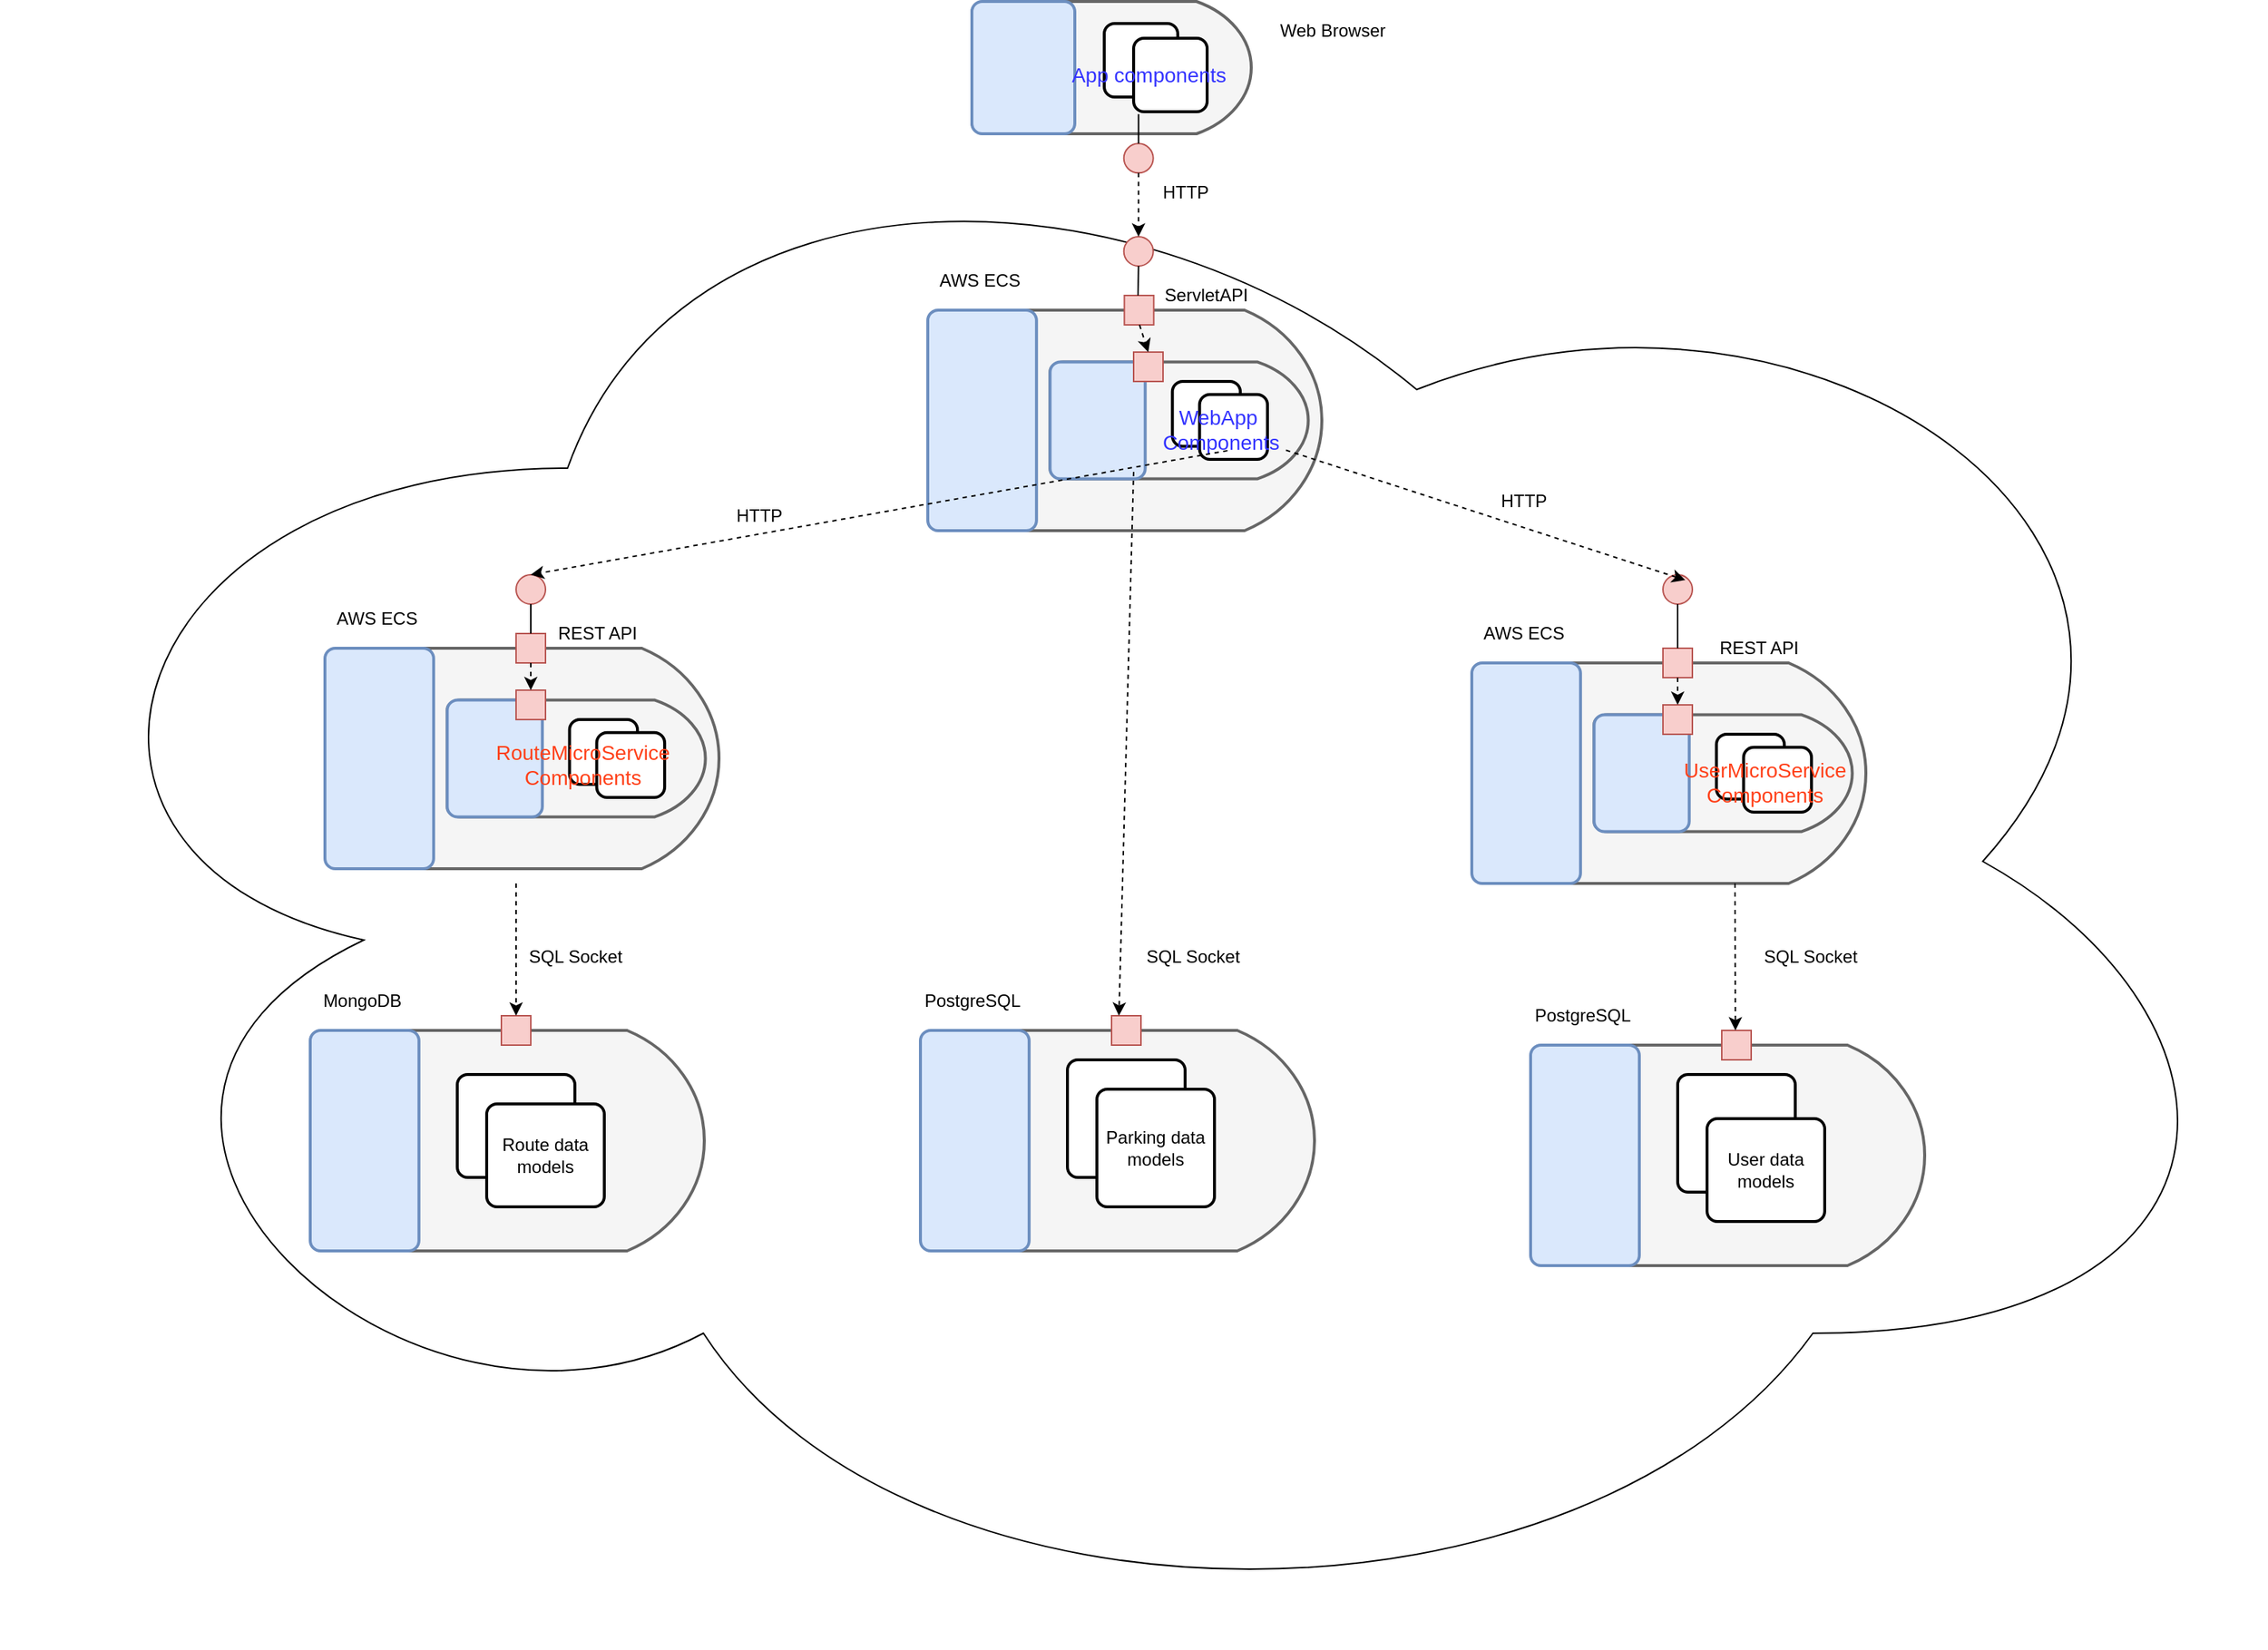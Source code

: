 <mxfile version="13.10.4" type="device"><diagram id="fkwSQ1Wdx9UCs7KpLoj7" name="Page-1"><mxGraphModel dx="2333" dy="783" grid="1" gridSize="10" guides="1" tooltips="1" connect="1" arrows="1" fold="1" page="1" pageScale="1" pageWidth="850" pageHeight="1100" math="0" shadow="0"><root><mxCell id="0"/><mxCell id="1" parent="0"/><mxCell id="VJHzjUDQYovzOTXbSR3G-179" value="" style="ellipse;shape=cloud;whiteSpace=wrap;html=1;" parent="1" vertex="1"><mxGeometry x="-190" y="80" width="1540" height="1070" as="geometry"/></mxCell><mxCell id="VJHzjUDQYovzOTXbSR3G-5" value="" style="group" parent="1" vertex="1" connectable="0"><mxGeometry x="470" y="30" width="190" height="90" as="geometry"/></mxCell><mxCell id="VJHzjUDQYovzOTXbSR3G-3" value="" style="strokeWidth=2;html=1;shape=mxgraph.flowchart.delay;whiteSpace=wrap;fillColor=#f5f5f5;strokeColor=#666666;fontColor=#333333;" parent="VJHzjUDQYovzOTXbSR3G-5" vertex="1"><mxGeometry width="190" height="90" as="geometry"/></mxCell><mxCell id="VJHzjUDQYovzOTXbSR3G-4" value="" style="rounded=1;whiteSpace=wrap;html=1;absoluteArcSize=1;arcSize=14;strokeWidth=2;fillColor=#dae8fc;strokeColor=#6c8ebf;" parent="VJHzjUDQYovzOTXbSR3G-5" vertex="1"><mxGeometry width="70" height="90" as="geometry"/></mxCell><mxCell id="VJHzjUDQYovzOTXbSR3G-9" value="" style="group" parent="VJHzjUDQYovzOTXbSR3G-5" vertex="1" connectable="0"><mxGeometry x="90" y="15" width="90" height="60" as="geometry"/></mxCell><mxCell id="VJHzjUDQYovzOTXbSR3G-7" value="" style="rounded=1;whiteSpace=wrap;html=1;absoluteArcSize=1;arcSize=14;strokeWidth=2;" parent="VJHzjUDQYovzOTXbSR3G-9" vertex="1"><mxGeometry width="50" height="50" as="geometry"/></mxCell><mxCell id="VJHzjUDQYovzOTXbSR3G-8" value="" style="rounded=1;whiteSpace=wrap;html=1;absoluteArcSize=1;arcSize=14;strokeWidth=2;" parent="VJHzjUDQYovzOTXbSR3G-9" vertex="1"><mxGeometry x="20" y="10" width="50" height="50" as="geometry"/></mxCell><mxCell id="VJHzjUDQYovzOTXbSR3G-10" value="&lt;font color=&quot;#3333ff&quot; style=&quot;font-size: 14px&quot;&gt;App components&lt;/font&gt;" style="text;html=1;align=center;verticalAlign=middle;resizable=0;points=[];autosize=1;" parent="VJHzjUDQYovzOTXbSR3G-9" vertex="1"><mxGeometry x="-30" y="25" width="120" height="20" as="geometry"/></mxCell><mxCell id="VJHzjUDQYovzOTXbSR3G-6" value="Web Browser" style="text;html=1;align=center;verticalAlign=middle;resizable=0;points=[];autosize=1;" parent="1" vertex="1"><mxGeometry x="670" y="40" width="90" height="20" as="geometry"/></mxCell><mxCell id="VJHzjUDQYovzOTXbSR3G-34" value="" style="group" parent="1" vertex="1" connectable="0"><mxGeometry x="30" y="440" width="487.37" height="180" as="geometry"/></mxCell><mxCell id="VJHzjUDQYovzOTXbSR3G-19" value="" style="group" parent="VJHzjUDQYovzOTXbSR3G-34" vertex="1" connectable="0"><mxGeometry y="30" width="487.37" height="150" as="geometry"/></mxCell><mxCell id="VJHzjUDQYovzOTXbSR3G-20" value="" style="strokeWidth=2;html=1;shape=mxgraph.flowchart.delay;whiteSpace=wrap;fillColor=#f5f5f5;strokeColor=#666666;fontColor=#333333;" parent="VJHzjUDQYovzOTXbSR3G-19" vertex="1"><mxGeometry width="268.004" height="150" as="geometry"/></mxCell><mxCell id="VJHzjUDQYovzOTXbSR3G-21" value="" style="rounded=1;whiteSpace=wrap;html=1;absoluteArcSize=1;arcSize=14;strokeWidth=2;fillColor=#dae8fc;strokeColor=#6c8ebf;" parent="VJHzjUDQYovzOTXbSR3G-19" vertex="1"><mxGeometry width="73.932" height="150" as="geometry"/></mxCell><mxCell id="VJHzjUDQYovzOTXbSR3G-27" value="" style="group" parent="VJHzjUDQYovzOTXbSR3G-19" vertex="1" connectable="0"><mxGeometry x="83.174" y="35.294" width="180.449" height="79.412" as="geometry"/></mxCell><mxCell id="VJHzjUDQYovzOTXbSR3G-28" value="" style="strokeWidth=2;html=1;shape=mxgraph.flowchart.delay;whiteSpace=wrap;fillColor=#f5f5f5;strokeColor=#666666;fontColor=#333333;" parent="VJHzjUDQYovzOTXbSR3G-27" vertex="1"><mxGeometry width="175.589" height="79.412" as="geometry"/></mxCell><mxCell id="VJHzjUDQYovzOTXbSR3G-29" value="" style="rounded=1;whiteSpace=wrap;html=1;absoluteArcSize=1;arcSize=14;strokeWidth=2;fillColor=#dae8fc;strokeColor=#6c8ebf;" parent="VJHzjUDQYovzOTXbSR3G-27" vertex="1"><mxGeometry width="64.691" height="79.412" as="geometry"/></mxCell><mxCell id="VJHzjUDQYovzOTXbSR3G-30" value="" style="group" parent="VJHzjUDQYovzOTXbSR3G-27" vertex="1" connectable="0"><mxGeometry x="83.174" y="13.235" width="97.275" height="52.941" as="geometry"/></mxCell><mxCell id="VJHzjUDQYovzOTXbSR3G-31" value="" style="rounded=1;whiteSpace=wrap;html=1;absoluteArcSize=1;arcSize=14;strokeWidth=2;" parent="VJHzjUDQYovzOTXbSR3G-30" vertex="1"><mxGeometry width="46.208" height="44.118" as="geometry"/></mxCell><mxCell id="VJHzjUDQYovzOTXbSR3G-32" value="" style="rounded=1;whiteSpace=wrap;html=1;absoluteArcSize=1;arcSize=14;strokeWidth=2;" parent="VJHzjUDQYovzOTXbSR3G-30" vertex="1"><mxGeometry x="18.483" y="8.824" width="46.208" height="44.118" as="geometry"/></mxCell><mxCell id="VJHzjUDQYovzOTXbSR3G-33" value="&lt;font style=&quot;font-size: 14px&quot;&gt;&lt;font color=&quot;#ff4019&quot;&gt;RouteMicroService&lt;br&gt;Components&lt;/font&gt;&lt;br&gt;&lt;/font&gt;" style="text;html=1;align=center;verticalAlign=middle;resizable=0;points=[];autosize=1;" parent="VJHzjUDQYovzOTXbSR3G-30" vertex="1"><mxGeometry x="-56.345" y="15.879" width="130" height="30" as="geometry"/></mxCell><mxCell id="VJHzjUDQYovzOTXbSR3G-180" value="" style="rounded=0;whiteSpace=wrap;html=1;fillColor=#f8cecc;strokeColor=#b85450;" parent="VJHzjUDQYovzOTXbSR3G-27" vertex="1"><mxGeometry x="46.826" y="-6.764" width="20" height="20" as="geometry"/></mxCell><mxCell id="VJHzjUDQYovzOTXbSR3G-26" value="AWS ECS" style="text;html=1;align=center;verticalAlign=middle;resizable=0;points=[];autosize=1;" parent="VJHzjUDQYovzOTXbSR3G-34" vertex="1"><mxGeometry width="70" height="20" as="geometry"/></mxCell><mxCell id="VJHzjUDQYovzOTXbSR3G-128" value="" style="rounded=0;whiteSpace=wrap;html=1;fillColor=#f8cecc;strokeColor=#b85450;" parent="VJHzjUDQYovzOTXbSR3G-34" vertex="1"><mxGeometry x="130.0" y="20" width="20" height="20" as="geometry"/></mxCell><mxCell id="VJHzjUDQYovzOTXbSR3G-131" value="REST API" style="text;html=1;align=center;verticalAlign=middle;resizable=0;points=[];autosize=1;" parent="VJHzjUDQYovzOTXbSR3G-34" vertex="1"><mxGeometry x="150" y="10" width="70" height="20" as="geometry"/></mxCell><mxCell id="VJHzjUDQYovzOTXbSR3G-182" value="" style="endArrow=classic;html=1;dashed=1;exitX=0.5;exitY=1;exitDx=0;exitDy=0;entryX=0.5;entryY=0;entryDx=0;entryDy=0;" parent="VJHzjUDQYovzOTXbSR3G-34" source="VJHzjUDQYovzOTXbSR3G-128" target="VJHzjUDQYovzOTXbSR3G-180" edge="1"><mxGeometry width="50" height="50" relative="1" as="geometry"><mxPoint x="300" y="80" as="sourcePoint"/><mxPoint x="350" y="30" as="targetPoint"/></mxGeometry></mxCell><mxCell id="VJHzjUDQYovzOTXbSR3G-60" value="" style="group" parent="1" vertex="1" connectable="0"><mxGeometry x="810" y="450" width="487.37" height="180" as="geometry"/></mxCell><mxCell id="VJHzjUDQYovzOTXbSR3G-61" value="" style="group" parent="VJHzjUDQYovzOTXbSR3G-60" vertex="1" connectable="0"><mxGeometry y="30" width="487.37" height="150" as="geometry"/></mxCell><mxCell id="VJHzjUDQYovzOTXbSR3G-62" value="" style="strokeWidth=2;html=1;shape=mxgraph.flowchart.delay;whiteSpace=wrap;fillColor=#f5f5f5;strokeColor=#666666;fontColor=#333333;" parent="VJHzjUDQYovzOTXbSR3G-61" vertex="1"><mxGeometry width="268.004" height="150" as="geometry"/></mxCell><mxCell id="VJHzjUDQYovzOTXbSR3G-63" value="" style="rounded=1;whiteSpace=wrap;html=1;absoluteArcSize=1;arcSize=14;strokeWidth=2;fillColor=#dae8fc;strokeColor=#6c8ebf;" parent="VJHzjUDQYovzOTXbSR3G-61" vertex="1"><mxGeometry width="73.932" height="150" as="geometry"/></mxCell><mxCell id="VJHzjUDQYovzOTXbSR3G-64" value="" style="group" parent="VJHzjUDQYovzOTXbSR3G-61" vertex="1" connectable="0"><mxGeometry x="83.174" y="35.294" width="180.449" height="79.412" as="geometry"/></mxCell><mxCell id="VJHzjUDQYovzOTXbSR3G-65" value="" style="strokeWidth=2;html=1;shape=mxgraph.flowchart.delay;whiteSpace=wrap;fillColor=#f5f5f5;strokeColor=#666666;fontColor=#333333;" parent="VJHzjUDQYovzOTXbSR3G-64" vertex="1"><mxGeometry width="175.589" height="79.412" as="geometry"/></mxCell><mxCell id="VJHzjUDQYovzOTXbSR3G-66" value="" style="rounded=1;whiteSpace=wrap;html=1;absoluteArcSize=1;arcSize=14;strokeWidth=2;fillColor=#dae8fc;strokeColor=#6c8ebf;" parent="VJHzjUDQYovzOTXbSR3G-64" vertex="1"><mxGeometry width="64.691" height="79.412" as="geometry"/></mxCell><mxCell id="VJHzjUDQYovzOTXbSR3G-67" value="" style="group" parent="VJHzjUDQYovzOTXbSR3G-64" vertex="1" connectable="0"><mxGeometry x="83.174" y="13.235" width="97.275" height="52.941" as="geometry"/></mxCell><mxCell id="VJHzjUDQYovzOTXbSR3G-68" value="" style="rounded=1;whiteSpace=wrap;html=1;absoluteArcSize=1;arcSize=14;strokeWidth=2;" parent="VJHzjUDQYovzOTXbSR3G-67" vertex="1"><mxGeometry width="46.208" height="44.118" as="geometry"/></mxCell><mxCell id="VJHzjUDQYovzOTXbSR3G-69" value="" style="rounded=1;whiteSpace=wrap;html=1;absoluteArcSize=1;arcSize=14;strokeWidth=2;" parent="VJHzjUDQYovzOTXbSR3G-67" vertex="1"><mxGeometry x="18.483" y="8.824" width="46.208" height="44.118" as="geometry"/></mxCell><mxCell id="VJHzjUDQYovzOTXbSR3G-70" value="&lt;font style=&quot;font-size: 14px&quot;&gt;&lt;font color=&quot;#ff4019&quot;&gt;UserMicroService&lt;br&gt;Components&lt;/font&gt;&lt;br&gt;&lt;/font&gt;" style="text;html=1;align=center;verticalAlign=middle;resizable=0;points=[];autosize=1;" parent="VJHzjUDQYovzOTXbSR3G-67" vertex="1"><mxGeometry x="-32.725" y="17.059" width="130" height="30" as="geometry"/></mxCell><mxCell id="VJHzjUDQYovzOTXbSR3G-183" value="" style="rounded=0;whiteSpace=wrap;html=1;fillColor=#f8cecc;strokeColor=#b85450;" parent="VJHzjUDQYovzOTXbSR3G-64" vertex="1"><mxGeometry x="46.826" y="-6.764" width="20" height="20" as="geometry"/></mxCell><mxCell id="VJHzjUDQYovzOTXbSR3G-129" value="" style="rounded=0;whiteSpace=wrap;html=1;fillColor=#f8cecc;strokeColor=#b85450;" parent="VJHzjUDQYovzOTXbSR3G-61" vertex="1"><mxGeometry x="130" y="-10" width="20" height="20" as="geometry"/></mxCell><mxCell id="VJHzjUDQYovzOTXbSR3G-184" value="" style="endArrow=classic;html=1;dashed=1;entryX=0.5;entryY=0;entryDx=0;entryDy=0;exitX=0.5;exitY=1;exitDx=0;exitDy=0;" parent="VJHzjUDQYovzOTXbSR3G-61" source="VJHzjUDQYovzOTXbSR3G-129" target="VJHzjUDQYovzOTXbSR3G-183" edge="1"><mxGeometry width="50" height="50" relative="1" as="geometry"><mxPoint x="-100" y="40" as="sourcePoint"/><mxPoint x="-50" y="-10" as="targetPoint"/></mxGeometry></mxCell><mxCell id="VJHzjUDQYovzOTXbSR3G-71" value="AWS ECS" style="text;html=1;align=center;verticalAlign=middle;resizable=0;points=[];autosize=1;" parent="VJHzjUDQYovzOTXbSR3G-60" vertex="1"><mxGeometry width="70" height="20" as="geometry"/></mxCell><mxCell id="VJHzjUDQYovzOTXbSR3G-132" value="REST API" style="text;html=1;align=center;verticalAlign=middle;resizable=0;points=[];autosize=1;" parent="VJHzjUDQYovzOTXbSR3G-60" vertex="1"><mxGeometry x="160" y="10" width="70" height="20" as="geometry"/></mxCell><mxCell id="VJHzjUDQYovzOTXbSR3G-84" value="" style="group" parent="1" vertex="1" connectable="0"><mxGeometry x="440" y="170" width="487.37" height="180" as="geometry"/></mxCell><mxCell id="VJHzjUDQYovzOTXbSR3G-85" value="" style="group" parent="VJHzjUDQYovzOTXbSR3G-84" vertex="1" connectable="0"><mxGeometry y="30" width="487.37" height="150" as="geometry"/></mxCell><mxCell id="VJHzjUDQYovzOTXbSR3G-86" value="" style="strokeWidth=2;html=1;shape=mxgraph.flowchart.delay;whiteSpace=wrap;fillColor=#f5f5f5;strokeColor=#666666;fontColor=#333333;" parent="VJHzjUDQYovzOTXbSR3G-85" vertex="1"><mxGeometry y="40" width="268.004" height="150" as="geometry"/></mxCell><mxCell id="VJHzjUDQYovzOTXbSR3G-87" value="" style="rounded=1;whiteSpace=wrap;html=1;absoluteArcSize=1;arcSize=14;strokeWidth=2;fillColor=#dae8fc;strokeColor=#6c8ebf;" parent="VJHzjUDQYovzOTXbSR3G-85" vertex="1"><mxGeometry y="40" width="73.932" height="150" as="geometry"/></mxCell><mxCell id="VJHzjUDQYovzOTXbSR3G-88" value="" style="group" parent="VJHzjUDQYovzOTXbSR3G-85" vertex="1" connectable="0"><mxGeometry x="83.174" y="75.294" width="175.589" height="79.412" as="geometry"/></mxCell><mxCell id="VJHzjUDQYovzOTXbSR3G-89" value="" style="strokeWidth=2;html=1;shape=mxgraph.flowchart.delay;whiteSpace=wrap;fillColor=#f5f5f5;strokeColor=#666666;fontColor=#333333;" parent="VJHzjUDQYovzOTXbSR3G-88" vertex="1"><mxGeometry width="175.589" height="79.412" as="geometry"/></mxCell><mxCell id="VJHzjUDQYovzOTXbSR3G-90" value="" style="rounded=1;whiteSpace=wrap;html=1;absoluteArcSize=1;arcSize=14;strokeWidth=2;fillColor=#dae8fc;strokeColor=#6c8ebf;" parent="VJHzjUDQYovzOTXbSR3G-88" vertex="1"><mxGeometry width="64.691" height="79.412" as="geometry"/></mxCell><mxCell id="VJHzjUDQYovzOTXbSR3G-91" value="" style="group" parent="VJHzjUDQYovzOTXbSR3G-88" vertex="1" connectable="0"><mxGeometry x="83.174" y="13.235" width="83.174" height="52.941" as="geometry"/></mxCell><mxCell id="VJHzjUDQYovzOTXbSR3G-92" value="" style="rounded=1;whiteSpace=wrap;html=1;absoluteArcSize=1;arcSize=14;strokeWidth=2;" parent="VJHzjUDQYovzOTXbSR3G-91" vertex="1"><mxGeometry width="46.208" height="44.118" as="geometry"/></mxCell><mxCell id="VJHzjUDQYovzOTXbSR3G-93" value="" style="rounded=1;whiteSpace=wrap;html=1;absoluteArcSize=1;arcSize=14;strokeWidth=2;" parent="VJHzjUDQYovzOTXbSR3G-91" vertex="1"><mxGeometry x="18.483" y="8.824" width="46.208" height="44.118" as="geometry"/></mxCell><mxCell id="VJHzjUDQYovzOTXbSR3G-94" value="&lt;font color=&quot;#3333ff&quot; style=&quot;font-size: 14px&quot;&gt;WebApp&amp;nbsp;&lt;br&gt;Components&lt;br&gt;&lt;/font&gt;" style="text;html=1;align=center;verticalAlign=middle;resizable=0;points=[];autosize=1;" parent="VJHzjUDQYovzOTXbSR3G-91" vertex="1"><mxGeometry x="-12.725" y="17.059" width="90" height="30" as="geometry"/></mxCell><mxCell id="VJHzjUDQYovzOTXbSR3G-177" value="" style="rounded=0;whiteSpace=wrap;html=1;fillColor=#f8cecc;strokeColor=#b85450;" parent="VJHzjUDQYovzOTXbSR3G-88" vertex="1"><mxGeometry x="56.826" y="-6.764" width="20" height="20" as="geometry"/></mxCell><mxCell id="VJHzjUDQYovzOTXbSR3G-98" value="ServletAPI" style="text;html=1;align=center;verticalAlign=middle;resizable=0;points=[];autosize=1;" parent="VJHzjUDQYovzOTXbSR3G-85" vertex="1"><mxGeometry x="153.69" y="20" width="70" height="20" as="geometry"/></mxCell><mxCell id="VJHzjUDQYovzOTXbSR3G-95" value="AWS ECS" style="text;html=1;align=center;verticalAlign=middle;resizable=0;points=[];autosize=1;" parent="VJHzjUDQYovzOTXbSR3G-84" vertex="1"><mxGeometry y="40" width="70" height="20" as="geometry"/></mxCell><mxCell id="VJHzjUDQYovzOTXbSR3G-97" value="" style="rounded=0;whiteSpace=wrap;html=1;fillColor=#f8cecc;strokeColor=#b85450;" parent="VJHzjUDQYovzOTXbSR3G-84" vertex="1"><mxGeometry x="133.69" y="60" width="20" height="20" as="geometry"/></mxCell><mxCell id="VJHzjUDQYovzOTXbSR3G-178" value="" style="endArrow=classic;html=1;dashed=1;entryX=0.5;entryY=0;entryDx=0;entryDy=0;" parent="VJHzjUDQYovzOTXbSR3G-84" target="VJHzjUDQYovzOTXbSR3G-177" edge="1"><mxGeometry width="50" height="50" relative="1" as="geometry"><mxPoint x="144" y="80" as="sourcePoint"/><mxPoint x="60" y="120" as="targetPoint"/></mxGeometry></mxCell><mxCell id="VJHzjUDQYovzOTXbSR3G-99" value="" style="group" parent="1" vertex="1" connectable="0"><mxGeometry x="20" y="700" width="487.37" height="180" as="geometry"/></mxCell><mxCell id="VJHzjUDQYovzOTXbSR3G-100" value="" style="group" parent="VJHzjUDQYovzOTXbSR3G-99" vertex="1" connectable="0"><mxGeometry y="30" width="487.37" height="150" as="geometry"/></mxCell><mxCell id="VJHzjUDQYovzOTXbSR3G-101" value="" style="strokeWidth=2;html=1;shape=mxgraph.flowchart.delay;whiteSpace=wrap;fillColor=#f5f5f5;strokeColor=#666666;fontColor=#333333;" parent="VJHzjUDQYovzOTXbSR3G-100" vertex="1"><mxGeometry width="268.004" height="150" as="geometry"/></mxCell><mxCell id="VJHzjUDQYovzOTXbSR3G-102" value="" style="rounded=1;whiteSpace=wrap;html=1;absoluteArcSize=1;arcSize=14;strokeWidth=2;fillColor=#dae8fc;strokeColor=#6c8ebf;" parent="VJHzjUDQYovzOTXbSR3G-100" vertex="1"><mxGeometry width="73.932" height="150" as="geometry"/></mxCell><mxCell id="VJHzjUDQYovzOTXbSR3G-111" value="" style="rounded=1;whiteSpace=wrap;html=1;absoluteArcSize=1;arcSize=14;strokeWidth=2;" parent="VJHzjUDQYovzOTXbSR3G-100" vertex="1"><mxGeometry x="100" y="30" width="80" height="70" as="geometry"/></mxCell><mxCell id="VJHzjUDQYovzOTXbSR3G-112" value="Route data models" style="rounded=1;whiteSpace=wrap;html=1;absoluteArcSize=1;arcSize=14;strokeWidth=2;" parent="VJHzjUDQYovzOTXbSR3G-100" vertex="1"><mxGeometry x="120" y="50" width="80" height="70" as="geometry"/></mxCell><mxCell id="VJHzjUDQYovzOTXbSR3G-161" value="" style="rounded=0;whiteSpace=wrap;html=1;fillColor=#f8cecc;strokeColor=#b85450;" parent="VJHzjUDQYovzOTXbSR3G-100" vertex="1"><mxGeometry x="130.0" y="-10" width="20" height="20" as="geometry"/></mxCell><mxCell id="VJHzjUDQYovzOTXbSR3G-110" value="MongoDB" style="text;html=1;align=center;verticalAlign=middle;resizable=0;points=[];autosize=1;" parent="VJHzjUDQYovzOTXbSR3G-99" vertex="1"><mxGeometry width="70" height="20" as="geometry"/></mxCell><mxCell id="VJHzjUDQYovzOTXbSR3G-114" value="" style="group" parent="1" vertex="1" connectable="0"><mxGeometry x="435" y="700" width="487.37" height="180" as="geometry"/></mxCell><mxCell id="VJHzjUDQYovzOTXbSR3G-115" value="" style="group" parent="VJHzjUDQYovzOTXbSR3G-114" vertex="1" connectable="0"><mxGeometry y="30" width="487.37" height="150" as="geometry"/></mxCell><mxCell id="VJHzjUDQYovzOTXbSR3G-116" value="" style="strokeWidth=2;html=1;shape=mxgraph.flowchart.delay;whiteSpace=wrap;fillColor=#f5f5f5;strokeColor=#666666;fontColor=#333333;" parent="VJHzjUDQYovzOTXbSR3G-115" vertex="1"><mxGeometry width="268.004" height="150" as="geometry"/></mxCell><mxCell id="VJHzjUDQYovzOTXbSR3G-117" value="" style="rounded=1;whiteSpace=wrap;html=1;absoluteArcSize=1;arcSize=14;strokeWidth=2;fillColor=#dae8fc;strokeColor=#6c8ebf;" parent="VJHzjUDQYovzOTXbSR3G-115" vertex="1"><mxGeometry width="73.932" height="150" as="geometry"/></mxCell><mxCell id="VJHzjUDQYovzOTXbSR3G-118" value="" style="rounded=1;whiteSpace=wrap;html=1;absoluteArcSize=1;arcSize=14;strokeWidth=2;" parent="VJHzjUDQYovzOTXbSR3G-115" vertex="1"><mxGeometry x="100" y="20" width="80" height="80" as="geometry"/></mxCell><mxCell id="VJHzjUDQYovzOTXbSR3G-119" value="Parking data models" style="rounded=1;whiteSpace=wrap;html=1;absoluteArcSize=1;arcSize=14;strokeWidth=2;" parent="VJHzjUDQYovzOTXbSR3G-115" vertex="1"><mxGeometry x="120" y="40" width="80" height="80" as="geometry"/></mxCell><mxCell id="VJHzjUDQYovzOTXbSR3G-162" value="" style="rounded=0;whiteSpace=wrap;html=1;fillColor=#f8cecc;strokeColor=#b85450;" parent="VJHzjUDQYovzOTXbSR3G-115" vertex="1"><mxGeometry x="130" y="-10" width="20" height="20" as="geometry"/></mxCell><mxCell id="VJHzjUDQYovzOTXbSR3G-120" value="PostgreSQL" style="text;html=1;align=center;verticalAlign=middle;resizable=0;points=[];autosize=1;" parent="VJHzjUDQYovzOTXbSR3G-114" vertex="1"><mxGeometry x="-5" width="80" height="20" as="geometry"/></mxCell><mxCell id="VJHzjUDQYovzOTXbSR3G-167" value="" style="endArrow=classic;html=1;dashed=1;entryX=0.5;entryY=0;entryDx=0;entryDy=0;" parent="VJHzjUDQYovzOTXbSR3G-114" edge="1"><mxGeometry width="50" height="50" relative="1" as="geometry"><mxPoint x="145" y="-350" as="sourcePoint"/><mxPoint x="135" y="20" as="targetPoint"/></mxGeometry></mxCell><mxCell id="VJHzjUDQYovzOTXbSR3G-121" value="" style="group" parent="1" vertex="1" connectable="0"><mxGeometry x="840" y="590" width="487.37" height="180" as="geometry"/></mxCell><mxCell id="VJHzjUDQYovzOTXbSR3G-122" value="" style="group" parent="VJHzjUDQYovzOTXbSR3G-121" vertex="1" connectable="0"><mxGeometry y="30" width="487.37" height="150" as="geometry"/></mxCell><mxCell id="VJHzjUDQYovzOTXbSR3G-123" value="" style="strokeWidth=2;html=1;shape=mxgraph.flowchart.delay;whiteSpace=wrap;fillColor=#f5f5f5;strokeColor=#666666;fontColor=#333333;" parent="VJHzjUDQYovzOTXbSR3G-122" vertex="1"><mxGeometry x="10" y="120" width="268.004" height="150" as="geometry"/></mxCell><mxCell id="VJHzjUDQYovzOTXbSR3G-124" value="" style="rounded=1;whiteSpace=wrap;html=1;absoluteArcSize=1;arcSize=14;strokeWidth=2;fillColor=#dae8fc;strokeColor=#6c8ebf;" parent="VJHzjUDQYovzOTXbSR3G-122" vertex="1"><mxGeometry x="10" y="120" width="73.932" height="150" as="geometry"/></mxCell><mxCell id="VJHzjUDQYovzOTXbSR3G-125" value="" style="rounded=1;whiteSpace=wrap;html=1;absoluteArcSize=1;arcSize=14;strokeWidth=2;" parent="VJHzjUDQYovzOTXbSR3G-122" vertex="1"><mxGeometry x="110" y="140" width="80" height="80" as="geometry"/></mxCell><mxCell id="VJHzjUDQYovzOTXbSR3G-126" value="User data models" style="rounded=1;whiteSpace=wrap;html=1;absoluteArcSize=1;arcSize=14;strokeWidth=2;" parent="VJHzjUDQYovzOTXbSR3G-122" vertex="1"><mxGeometry x="130" y="170" width="80" height="70" as="geometry"/></mxCell><mxCell id="VJHzjUDQYovzOTXbSR3G-163" value="" style="rounded=0;whiteSpace=wrap;html=1;fillColor=#f8cecc;strokeColor=#b85450;" parent="VJHzjUDQYovzOTXbSR3G-122" vertex="1"><mxGeometry x="140" y="110" width="20" height="20" as="geometry"/></mxCell><mxCell id="VJHzjUDQYovzOTXbSR3G-169" value="" style="endArrow=classic;html=1;dashed=1;entryX=0.5;entryY=0;entryDx=0;entryDy=0;" parent="VJHzjUDQYovzOTXbSR3G-122" edge="1"><mxGeometry width="50" height="50" relative="1" as="geometry"><mxPoint x="149" y="10" as="sourcePoint"/><mxPoint x="149.29" y="110" as="targetPoint"/></mxGeometry></mxCell><mxCell id="VJHzjUDQYovzOTXbSR3G-170" value="SQL Socket" style="text;html=1;align=center;verticalAlign=middle;resizable=0;points=[];autosize=1;" parent="VJHzjUDQYovzOTXbSR3G-122" vertex="1"><mxGeometry x="160" y="50" width="80" height="20" as="geometry"/></mxCell><mxCell id="VJHzjUDQYovzOTXbSR3G-127" value="PostgreSQL" style="text;html=1;align=center;verticalAlign=middle;resizable=0;points=[];autosize=1;" parent="VJHzjUDQYovzOTXbSR3G-121" vertex="1"><mxGeometry x="5" y="120" width="80" height="20" as="geometry"/></mxCell><mxCell id="VJHzjUDQYovzOTXbSR3G-136" value="" style="group" parent="1" vertex="1" connectable="0"><mxGeometry x="570" y="180" width="30" height="60" as="geometry"/></mxCell><mxCell id="VJHzjUDQYovzOTXbSR3G-134" value="" style="ellipse;whiteSpace=wrap;html=1;aspect=fixed;fillColor=#f8cecc;strokeColor=#b85450;" parent="VJHzjUDQYovzOTXbSR3G-136" vertex="1"><mxGeometry x="3.33" y="10" width="20" height="20" as="geometry"/></mxCell><mxCell id="VJHzjUDQYovzOTXbSR3G-135" value="" style="endArrow=none;html=1;entryX=0.5;entryY=1;entryDx=0;entryDy=0;" parent="VJHzjUDQYovzOTXbSR3G-136" target="VJHzjUDQYovzOTXbSR3G-134" edge="1"><mxGeometry width="50" height="50" relative="1" as="geometry"><mxPoint x="13" y="50" as="sourcePoint"/><mxPoint x="-40" y="250" as="targetPoint"/></mxGeometry></mxCell><mxCell id="VJHzjUDQYovzOTXbSR3G-137" value="" style="group" parent="1" vertex="1" connectable="0"><mxGeometry x="150" y="340" width="30" height="60" as="geometry"/></mxCell><mxCell id="VJHzjUDQYovzOTXbSR3G-140" value="" style="group" parent="1" vertex="1" connectable="0"><mxGeometry x="230" y="170" width="30" height="60" as="geometry"/></mxCell><mxCell id="VJHzjUDQYovzOTXbSR3G-138" value="" style="ellipse;whiteSpace=wrap;html=1;aspect=fixed;fillColor=#f8cecc;strokeColor=#b85450;" parent="1" vertex="1"><mxGeometry x="160" y="420" width="20" height="20" as="geometry"/></mxCell><mxCell id="VJHzjUDQYovzOTXbSR3G-139" value="" style="endArrow=none;html=1;entryX=0.5;entryY=1;entryDx=0;entryDy=0;exitX=0.5;exitY=0;exitDx=0;exitDy=0;" parent="1" source="VJHzjUDQYovzOTXbSR3G-128" target="VJHzjUDQYovzOTXbSR3G-138" edge="1"><mxGeometry width="50" height="50" relative="1" as="geometry"><mxPoint x="155" y="280" as="sourcePoint"/><mxPoint x="110" y="590" as="targetPoint"/></mxGeometry></mxCell><mxCell id="VJHzjUDQYovzOTXbSR3G-141" value="" style="ellipse;whiteSpace=wrap;html=1;aspect=fixed;fillColor=#f8cecc;strokeColor=#b85450;" parent="1" vertex="1"><mxGeometry x="940" y="420" width="20" height="20" as="geometry"/></mxCell><mxCell id="VJHzjUDQYovzOTXbSR3G-142" value="" style="endArrow=none;html=1;entryX=0.5;entryY=1;entryDx=0;entryDy=0;exitX=0.5;exitY=0;exitDx=0;exitDy=0;" parent="1" source="VJHzjUDQYovzOTXbSR3G-129" target="VJHzjUDQYovzOTXbSR3G-141" edge="1"><mxGeometry width="50" height="50" relative="1" as="geometry"><mxPoint x="245" y="230" as="sourcePoint"/><mxPoint x="190" y="420" as="targetPoint"/></mxGeometry></mxCell><mxCell id="VJHzjUDQYovzOTXbSR3G-150" value="" style="group;rotation=-180;" parent="1" vertex="1" connectable="0"><mxGeometry x="580" y="120" width="20" height="40" as="geometry"/></mxCell><mxCell id="VJHzjUDQYovzOTXbSR3G-151" value="" style="ellipse;whiteSpace=wrap;html=1;aspect=fixed;fillColor=#f8cecc;strokeColor=#b85450;rotation=-180;" parent="VJHzjUDQYovzOTXbSR3G-150" vertex="1"><mxGeometry x="-6.667" y="6.667" width="20" height="20" as="geometry"/></mxCell><mxCell id="VJHzjUDQYovzOTXbSR3G-152" value="" style="endArrow=none;html=1;entryX=0.5;entryY=1;entryDx=0;entryDy=0;" parent="VJHzjUDQYovzOTXbSR3G-150" target="VJHzjUDQYovzOTXbSR3G-151" edge="1"><mxGeometry width="50" height="50" relative="1" as="geometry"><mxPoint x="3.333" y="-13.333" as="sourcePoint"/><mxPoint x="40" y="-140" as="targetPoint"/></mxGeometry></mxCell><mxCell id="VJHzjUDQYovzOTXbSR3G-153" value="" style="endArrow=classic;html=1;entryX=0.5;entryY=0;entryDx=0;entryDy=0;exitX=0.5;exitY=0;exitDx=0;exitDy=0;dashed=1;" parent="1" source="VJHzjUDQYovzOTXbSR3G-151" target="VJHzjUDQYovzOTXbSR3G-134" edge="1"><mxGeometry width="50" height="50" relative="1" as="geometry"><mxPoint x="480" y="370" as="sourcePoint"/><mxPoint x="530" y="320" as="targetPoint"/></mxGeometry></mxCell><mxCell id="VJHzjUDQYovzOTXbSR3G-154" value="HTTP" style="text;html=1;align=center;verticalAlign=middle;resizable=0;points=[];autosize=1;" parent="1" vertex="1"><mxGeometry x="590" y="150" width="50" height="20" as="geometry"/></mxCell><mxCell id="VJHzjUDQYovzOTXbSR3G-155" value="" style="endArrow=classic;html=1;dashed=1;exitX=0.558;exitY=0.999;exitDx=0;exitDy=0;exitPerimeter=0;entryX=0.5;entryY=0;entryDx=0;entryDy=0;" parent="1" source="VJHzjUDQYovzOTXbSR3G-94" target="VJHzjUDQYovzOTXbSR3G-138" edge="1"><mxGeometry width="50" height="50" relative="1" as="geometry"><mxPoint x="480" y="560" as="sourcePoint"/><mxPoint x="530" y="510" as="targetPoint"/></mxGeometry></mxCell><mxCell id="VJHzjUDQYovzOTXbSR3G-156" value="HTTP" style="text;html=1;align=center;verticalAlign=middle;resizable=0;points=[];autosize=1;" parent="1" vertex="1"><mxGeometry x="300" y="370" width="50" height="20" as="geometry"/></mxCell><mxCell id="VJHzjUDQYovzOTXbSR3G-159" value="" style="endArrow=classic;html=1;dashed=1;entryX=0;entryY=0;entryDx=0;entryDy=0;" parent="1" source="VJHzjUDQYovzOTXbSR3G-94" edge="1"><mxGeometry width="50" height="50" relative="1" as="geometry"><mxPoint x="480" y="560" as="sourcePoint"/><mxPoint x="955.161" y="423.661" as="targetPoint"/></mxGeometry></mxCell><mxCell id="VJHzjUDQYovzOTXbSR3G-160" value="HTTP" style="text;html=1;align=center;verticalAlign=middle;resizable=0;points=[];autosize=1;" parent="1" vertex="1"><mxGeometry x="820" y="360" width="50" height="20" as="geometry"/></mxCell><mxCell id="VJHzjUDQYovzOTXbSR3G-164" value="" style="endArrow=classic;html=1;dashed=1;entryX=0.5;entryY=0;entryDx=0;entryDy=0;" parent="1" target="VJHzjUDQYovzOTXbSR3G-161" edge="1"><mxGeometry width="50" height="50" relative="1" as="geometry"><mxPoint x="160" y="630" as="sourcePoint"/><mxPoint x="530" y="510" as="targetPoint"/></mxGeometry></mxCell><mxCell id="VJHzjUDQYovzOTXbSR3G-165" value="SQL Socket" style="text;html=1;align=center;verticalAlign=middle;resizable=0;points=[];autosize=1;" parent="1" vertex="1"><mxGeometry x="160" y="670" width="80" height="20" as="geometry"/></mxCell><mxCell id="VJHzjUDQYovzOTXbSR3G-166" value="SQL Socket" style="text;html=1;align=center;verticalAlign=middle;resizable=0;points=[];autosize=1;" parent="1" vertex="1"><mxGeometry x="580" y="670" width="80" height="20" as="geometry"/></mxCell></root></mxGraphModel></diagram></mxfile>